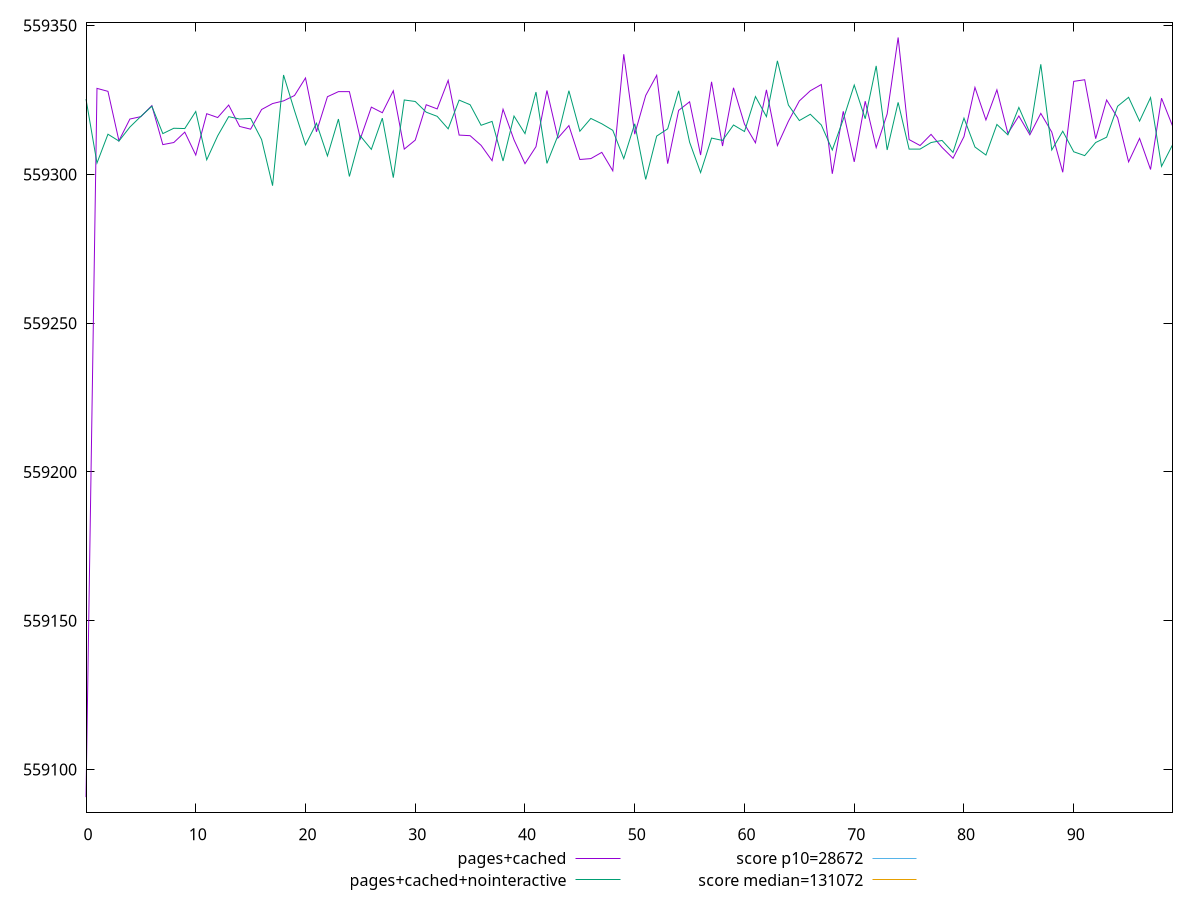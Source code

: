 reset

$pagesCached <<EOF
0 559090.7185985723
1 559328.9060553074
2 559327.9060553074
3 559311.3038206705
4 559318.6035413408
5 559319.4057759776
6 559323.1021446928
7 559310.0101519554
8 559310.707731285
9 559314.2024240224
10 559306.5015860336
11 559320.3937379889
12 559319.1066139665
13 559323.3038206705
14 559316.1038206704
15 559315.1948553073
16 559321.8057759777
17 559323.8024240223
18 559324.7021446928
19 559326.5087553073
20 559332.4052173186
21 559314.3021446929
22 559326.1049379889
23 559327.8073586592
24 559327.8051924892
25 559311.9996307263
26 559322.6057759777
27 559320.7215922409
28 559328.1015860336
29 559308.4982340783
30 559311.5156720671
31 559323.4057759776
32 559322.0029826816
33 559331.6001893856
34 559313.2079173186
35 559313.0057759777
36 559309.7613067039
37 559304.6041000001
38 559321.8917826816
39 559311.6052173185
40 559303.5985134079
41 559309.3049379889
42 559328.196531285
43 559312.2035413408
44 559316.4029826816
45 559305.0057759777
46 559305.3048446928
47 559307.4057759776
48 559301.2029826817
49 559340.3702204222
50 559313.5093139665
51 559326.5210335817
52 559333.3027033521
53 559303.6029826816
54 559321.5066139665
55 559324.4029826816
56 559306.4993513967
57 559331.1093139666
58 559309.519357604
59 559329.1054966481
60 559316.9015860335
61 559310.6084759777
62 559328.4029826816
63 559309.7038206705
64 559317.8407480448
65 559324.6945759777
66 559328.1060553073
67 559330.2024240224
68 559300.2057759777
69 559321.1926206704
70 559304.2057759777
71 559324.6024240224
72 559309.0057759777
73 559320.3081966481
74 559346.0052173185
75 559311.7004687152
76 559309.7010273744
77 559313.4445653632
78 559309.0632620113
79 559305.4024240224
80 559312.7038206705
81 559329.2246648666
82 559318.3038206705
83 559328.4201955929
84 559313.7684759777
85 559319.6246648666
86 559313.3027033521
87 559320.4982340783
88 559314.2095932962
89 559300.7066139666
90 559331.2615860336
91 559331.8024240223
92 559311.9926206705
93 559325.0013067039
94 559319.0024240224
95 559304.2035413408
96 559312.0945759777
97 559301.6451924893
98 559325.6018653632
99 559316.3049379889
EOF

$pagesCachedNointeractive <<EOF
0 559325.3076379889
1 559303.8024240223
2 559313.5021446928
3 559311.2018653632
4 559315.9093139665
5 559319.5032620112
6 559322.9021446928
7 559313.7038206705
8 559315.5049379889
9 559315.4013067039
10 559321.1404687151
11 559304.9065206704
12 559312.9657759777
13 559319.4013067039
14 559318.601306704
15 559318.8101519553
16 559311.7049379889
17 559296.2035413408
18 559333.4024240224
19 559321.3948553073
20 559309.9032620112
21 559317.2024240224
22 559306.2024240224
23 559318.594296648
24 559299.3038206705
25 559312.9015860335
26 559308.4029826816
27 559318.905403352
28 559298.9049379888
29 559325.0057759777
30 559324.5021446928
31 559320.9060553074
32 559319.505496648
33 559315.3060553073
34 559324.961306704
35 559323.4057759776
36 559316.5021446928
37 559317.8052173185
38 559304.502703352
39 559319.6052173185
40 559313.7015860336
41 559327.666030478
42 559303.7049379889
43 559313.0013067039
44 559328.1060553073
45 559314.5015860336
46 559318.8052173185
47 559317.0057759777
48 559314.8052173185
49 559305.3049379889
50 559317.0057759777
51 559298.3038206705
52 559312.8671477964
53 559315.3060553073
54 559328.0901067039
55 559310.8074519554
56 559300.6024240224
57 559312.2057759777
58 559311.4057759776
59 559316.5996307263
60 559314.4035413408
61 559326.1624240224
62 559319.4057759776
63 559338.1657511484
64 559323.3060553073
65 559318.0889893855
66 559320.2057759777
67 559316.6046586593
68 559308.2035413408
69 559318.5015860336
70 559330.0246648666
71 559318.7010273744
72 559336.466030478
73 559308.2057759777
74 559324.201306704
75 559308.5049379889
76 559308.502703352
77 559310.7032620113
78 559311.4057759776
79 559307.4057759776
80 559318.9049379888
81 559309.2029826817
82 559306.5038206704
83 559316.7821446928
84 559313.2852173186
85 559322.5015860336
86 559314.0046586592
87 559337.0057759777
88 559308.2035413408
89 559314.5060553073
90 559307.6007480448
91 559306.3066139665
92 559310.7076379888
93 559312.502703352
94 559322.9048446928
95 559325.9054966482
96 559317.9032620112
97 559325.8035413409
98 559302.7010273744
99 559309.9010273744
EOF

set key outside below
set xrange [0:99]
set yrange [559085.6128661974:559351.1109496935]
set terminal svg size 640, 500 enhanced background rgb 'white'
set output "report_00007_2020-12-11T15:55:29.892Z/uses-long-cache-ttl/comparison/line/2_vs_3.svg"

plot $pagesCached title "pages+cached" with line, \
     $pagesCachedNointeractive title "pages+cached+nointeractive" with line, \
     28672 title "score p10=28672", \
     131072 title "score median=131072"

reset
